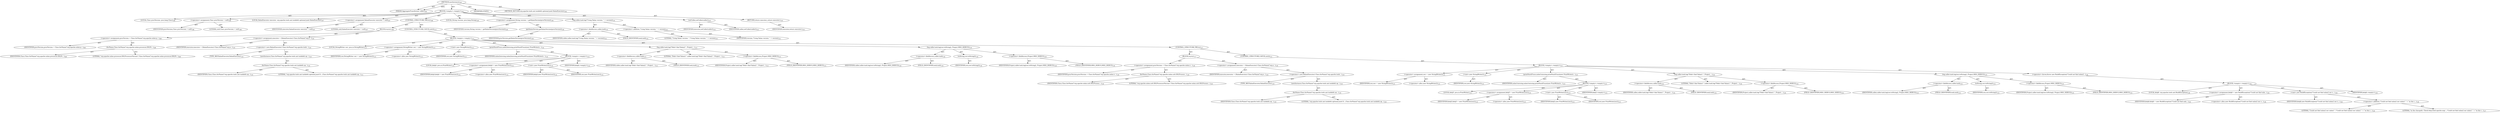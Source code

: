 digraph "newInstance" {  
"111669149699" [label = <(METHOD,newInstance)<SUB>105</SUB>> ]
"115964116996" [label = <(PARAM,AggregateTransformer caller)<SUB>105</SUB>> ]
"25769803785" [label = <(BLOCK,&lt;empty&gt;,&lt;empty&gt;)<SUB>105</SUB>> ]
"94489280516" [label = <(LOCAL,Class procVersion: java.lang.Class)<SUB>106</SUB>> ]
"30064771092" [label = <(&lt;operator&gt;.assignment,Class procVersion = null)<SUB>106</SUB>> ]
"68719476753" [label = <(IDENTIFIER,procVersion,Class procVersion = null)<SUB>106</SUB>> ]
"90194313217" [label = <(LITERAL,null,Class procVersion = null)<SUB>106</SUB>> ]
"94489280517" [label = <(LOCAL,XalanExecutor executor: org.apache.tools.ant.taskdefs.optional.junit.XalanExecutor)<SUB>107</SUB>> ]
"30064771093" [label = <(&lt;operator&gt;.assignment,XalanExecutor executor = null)<SUB>107</SUB>> ]
"68719476754" [label = <(IDENTIFIER,executor,XalanExecutor executor = null)<SUB>107</SUB>> ]
"90194313218" [label = <(LITERAL,null,XalanExecutor executor = null)<SUB>107</SUB>> ]
"47244640258" [label = <(CONTROL_STRUCTURE,TRY,try)<SUB>108</SUB>> ]
"25769803786" [label = <(BLOCK,try,try)<SUB>108</SUB>> ]
"30064771094" [label = <(&lt;operator&gt;.assignment,procVersion = Class.forName(&quot;org.apache.xalan.p...)<SUB>109</SUB>> ]
"68719476755" [label = <(IDENTIFIER,procVersion,procVersion = Class.forName(&quot;org.apache.xalan.p...)<SUB>109</SUB>> ]
"30064771095" [label = <(forName,Class.forName(&quot;org.apache.xalan.processor.XSLPr...)<SUB>109</SUB>> ]
"68719476756" [label = <(IDENTIFIER,Class,Class.forName(&quot;org.apache.xalan.processor.XSLPr...)<SUB>109</SUB>> ]
"90194313219" [label = <(LITERAL,&quot;org.apache.xalan.processor.XSLProcessorVersion&quot;,Class.forName(&quot;org.apache.xalan.processor.XSLPr...)<SUB>109</SUB>> ]
"30064771096" [label = <(&lt;operator&gt;.assignment,executor = (XalanExecutor) Class.forName(&quot;org.a...)<SUB>110</SUB>> ]
"68719476757" [label = <(IDENTIFIER,executor,executor = (XalanExecutor) Class.forName(&quot;org.a...)<SUB>110</SUB>> ]
"30064771097" [label = <(&lt;operator&gt;.cast,(XalanExecutor) Class.forName(&quot;org.apache.tools...)<SUB>110</SUB>> ]
"180388626432" [label = <(TYPE_REF,XalanExecutor,XalanExecutor)<SUB>110</SUB>> ]
"30064771098" [label = <(newInstance,Class.forName(&quot;org.apache.tools.ant.taskdefs.op...)<SUB>110</SUB>> ]
"30064771099" [label = <(forName,Class.forName(&quot;org.apache.tools.ant.taskdefs.op...)<SUB>110</SUB>> ]
"68719476758" [label = <(IDENTIFIER,Class,Class.forName(&quot;org.apache.tools.ant.taskdefs.op...)<SUB>110</SUB>> ]
"90194313220" [label = <(LITERAL,&quot;org.apache.tools.ant.taskdefs.optional.junit.X...,Class.forName(&quot;org.apache.tools.ant.taskdefs.op...)<SUB>111</SUB>> ]
"47244640259" [label = <(CONTROL_STRUCTURE,CATCH,catch)<SUB>112</SUB>> ]
"25769803787" [label = <(BLOCK,&lt;empty&gt;,&lt;empty&gt;)<SUB>112</SUB>> ]
"94489280518" [label = <(LOCAL,StringWriter swr: java.io.StringWriter)<SUB>113</SUB>> ]
"30064771100" [label = <(&lt;operator&gt;.assignment,StringWriter swr = new StringWriter())<SUB>113</SUB>> ]
"68719476759" [label = <(IDENTIFIER,swr,StringWriter swr = new StringWriter())<SUB>113</SUB>> ]
"30064771101" [label = <(&lt;operator&gt;.alloc,new StringWriter())<SUB>113</SUB>> ]
"30064771102" [label = <(&lt;init&gt;,new StringWriter())<SUB>113</SUB>> ]
"68719476760" [label = <(IDENTIFIER,swr,new StringWriter())<SUB>113</SUB>> ]
"30064771103" [label = <(printStackTrace,xalan2missing.printStackTrace(new PrintWriter(s...)<SUB>114</SUB>> ]
"68719476761" [label = <(IDENTIFIER,xalan2missing,xalan2missing.printStackTrace(new PrintWriter(s...)<SUB>114</SUB>> ]
"25769803788" [label = <(BLOCK,&lt;empty&gt;,&lt;empty&gt;)<SUB>114</SUB>> ]
"94489280519" [label = <(LOCAL,$obj4: java.io.PrintWriter)<SUB>114</SUB>> ]
"30064771104" [label = <(&lt;operator&gt;.assignment,$obj4 = new PrintWriter(swr))<SUB>114</SUB>> ]
"68719476762" [label = <(IDENTIFIER,$obj4,$obj4 = new PrintWriter(swr))<SUB>114</SUB>> ]
"30064771105" [label = <(&lt;operator&gt;.alloc,new PrintWriter(swr))<SUB>114</SUB>> ]
"30064771106" [label = <(&lt;init&gt;,new PrintWriter(swr))<SUB>114</SUB>> ]
"68719476763" [label = <(IDENTIFIER,$obj4,new PrintWriter(swr))<SUB>114</SUB>> ]
"68719476764" [label = <(IDENTIFIER,swr,new PrintWriter(swr))<SUB>114</SUB>> ]
"68719476765" [label = <(IDENTIFIER,$obj4,&lt;empty&gt;)<SUB>114</SUB>> ]
"30064771107" [label = <(log,caller.task.log(&quot;Didn't find Xalan2.&quot;, Project....)<SUB>115</SUB>> ]
"30064771108" [label = <(&lt;operator&gt;.fieldAccess,caller.task)<SUB>115</SUB>> ]
"68719476766" [label = <(IDENTIFIER,caller,caller.task.log(&quot;Didn't find Xalan2.&quot;, Project....)<SUB>115</SUB>> ]
"55834574854" [label = <(FIELD_IDENTIFIER,task,task)<SUB>115</SUB>> ]
"90194313221" [label = <(LITERAL,&quot;Didn't find Xalan2.&quot;,caller.task.log(&quot;Didn't find Xalan2.&quot;, Project....)<SUB>115</SUB>> ]
"30064771109" [label = <(&lt;operator&gt;.fieldAccess,Project.MSG_DEBUG)<SUB>115</SUB>> ]
"68719476767" [label = <(IDENTIFIER,Project,caller.task.log(&quot;Didn't find Xalan2.&quot;, Project....)<SUB>115</SUB>> ]
"55834574855" [label = <(FIELD_IDENTIFIER,MSG_DEBUG,MSG_DEBUG)<SUB>115</SUB>> ]
"30064771110" [label = <(log,caller.task.log(swr.toString(), Project.MSG_DEBUG))<SUB>116</SUB>> ]
"30064771111" [label = <(&lt;operator&gt;.fieldAccess,caller.task)<SUB>116</SUB>> ]
"68719476768" [label = <(IDENTIFIER,caller,caller.task.log(swr.toString(), Project.MSG_DEBUG))<SUB>116</SUB>> ]
"55834574856" [label = <(FIELD_IDENTIFIER,task,task)<SUB>116</SUB>> ]
"30064771112" [label = <(toString,swr.toString())<SUB>116</SUB>> ]
"68719476769" [label = <(IDENTIFIER,swr,swr.toString())<SUB>116</SUB>> ]
"30064771113" [label = <(&lt;operator&gt;.fieldAccess,Project.MSG_DEBUG)<SUB>116</SUB>> ]
"68719476770" [label = <(IDENTIFIER,Project,caller.task.log(swr.toString(), Project.MSG_DEBUG))<SUB>116</SUB>> ]
"55834574857" [label = <(FIELD_IDENTIFIER,MSG_DEBUG,MSG_DEBUG)<SUB>116</SUB>> ]
"47244640260" [label = <(CONTROL_STRUCTURE,TRY,try)<SUB>117</SUB>> ]
"25769803789" [label = <(BLOCK,try,try)<SUB>117</SUB>> ]
"30064771114" [label = <(&lt;operator&gt;.assignment,procVersion = Class.forName(&quot;org.apache.xalan.x...)<SUB>118</SUB>> ]
"68719476771" [label = <(IDENTIFIER,procVersion,procVersion = Class.forName(&quot;org.apache.xalan.x...)<SUB>118</SUB>> ]
"30064771115" [label = <(forName,Class.forName(&quot;org.apache.xalan.xslt.XSLProcess...)<SUB>118</SUB>> ]
"68719476772" [label = <(IDENTIFIER,Class,Class.forName(&quot;org.apache.xalan.xslt.XSLProcess...)<SUB>118</SUB>> ]
"90194313222" [label = <(LITERAL,&quot;org.apache.xalan.xslt.XSLProcessorVersion&quot;,Class.forName(&quot;org.apache.xalan.xslt.XSLProcess...)<SUB>118</SUB>> ]
"30064771116" [label = <(&lt;operator&gt;.assignment,executor = (XalanExecutor) Class.forName(&quot;org.a...)<SUB>119</SUB>> ]
"68719476773" [label = <(IDENTIFIER,executor,executor = (XalanExecutor) Class.forName(&quot;org.a...)<SUB>119</SUB>> ]
"30064771117" [label = <(&lt;operator&gt;.cast,(XalanExecutor) Class.forName(&quot;org.apache.tools...)<SUB>119</SUB>> ]
"180388626433" [label = <(TYPE_REF,XalanExecutor,XalanExecutor)<SUB>119</SUB>> ]
"30064771118" [label = <(newInstance,Class.forName(&quot;org.apache.tools.ant.taskdefs.op...)<SUB>119</SUB>> ]
"30064771119" [label = <(forName,Class.forName(&quot;org.apache.tools.ant.taskdefs.op...)<SUB>119</SUB>> ]
"68719476774" [label = <(IDENTIFIER,Class,Class.forName(&quot;org.apache.tools.ant.taskdefs.op...)<SUB>119</SUB>> ]
"90194313223" [label = <(LITERAL,&quot;org.apache.tools.ant.taskdefs.optional.junit.X...,Class.forName(&quot;org.apache.tools.ant.taskdefs.op...)<SUB>120</SUB>> ]
"47244640261" [label = <(CONTROL_STRUCTURE,CATCH,catch)<SUB>121</SUB>> ]
"25769803790" [label = <(BLOCK,&lt;empty&gt;,&lt;empty&gt;)<SUB>121</SUB>> ]
"30064771120" [label = <(&lt;operator&gt;.assignment,swr = new StringWriter())<SUB>122</SUB>> ]
"68719476775" [label = <(IDENTIFIER,swr,swr = new StringWriter())<SUB>122</SUB>> ]
"30064771121" [label = <(&lt;operator&gt;.alloc,new StringWriter())<SUB>122</SUB>> ]
"30064771122" [label = <(&lt;init&gt;,new StringWriter())<SUB>122</SUB>> ]
"68719476776" [label = <(IDENTIFIER,swr,new StringWriter())<SUB>122</SUB>> ]
"30064771123" [label = <(printStackTrace,xalan1missing.printStackTrace(new PrintWriter(s...)<SUB>123</SUB>> ]
"68719476777" [label = <(IDENTIFIER,xalan1missing,xalan1missing.printStackTrace(new PrintWriter(s...)<SUB>123</SUB>> ]
"25769803791" [label = <(BLOCK,&lt;empty&gt;,&lt;empty&gt;)<SUB>123</SUB>> ]
"94489280520" [label = <(LOCAL,$obj5: java.io.PrintWriter)<SUB>123</SUB>> ]
"30064771124" [label = <(&lt;operator&gt;.assignment,$obj5 = new PrintWriter(swr))<SUB>123</SUB>> ]
"68719476778" [label = <(IDENTIFIER,$obj5,$obj5 = new PrintWriter(swr))<SUB>123</SUB>> ]
"30064771125" [label = <(&lt;operator&gt;.alloc,new PrintWriter(swr))<SUB>123</SUB>> ]
"30064771126" [label = <(&lt;init&gt;,new PrintWriter(swr))<SUB>123</SUB>> ]
"68719476779" [label = <(IDENTIFIER,$obj5,new PrintWriter(swr))<SUB>123</SUB>> ]
"68719476780" [label = <(IDENTIFIER,swr,new PrintWriter(swr))<SUB>123</SUB>> ]
"68719476781" [label = <(IDENTIFIER,$obj5,&lt;empty&gt;)<SUB>123</SUB>> ]
"30064771127" [label = <(log,caller.task.log(&quot;Didn't find Xalan1.&quot;, Project....)<SUB>124</SUB>> ]
"30064771128" [label = <(&lt;operator&gt;.fieldAccess,caller.task)<SUB>124</SUB>> ]
"68719476782" [label = <(IDENTIFIER,caller,caller.task.log(&quot;Didn't find Xalan1.&quot;, Project....)<SUB>124</SUB>> ]
"55834574858" [label = <(FIELD_IDENTIFIER,task,task)<SUB>124</SUB>> ]
"90194313224" [label = <(LITERAL,&quot;Didn't find Xalan1.&quot;,caller.task.log(&quot;Didn't find Xalan1.&quot;, Project....)<SUB>124</SUB>> ]
"30064771129" [label = <(&lt;operator&gt;.fieldAccess,Project.MSG_DEBUG)<SUB>124</SUB>> ]
"68719476783" [label = <(IDENTIFIER,Project,caller.task.log(&quot;Didn't find Xalan1.&quot;, Project....)<SUB>124</SUB>> ]
"55834574859" [label = <(FIELD_IDENTIFIER,MSG_DEBUG,MSG_DEBUG)<SUB>124</SUB>> ]
"30064771130" [label = <(log,caller.task.log(swr.toString(), Project.MSG_DEBUG))<SUB>125</SUB>> ]
"30064771131" [label = <(&lt;operator&gt;.fieldAccess,caller.task)<SUB>125</SUB>> ]
"68719476784" [label = <(IDENTIFIER,caller,caller.task.log(swr.toString(), Project.MSG_DEBUG))<SUB>125</SUB>> ]
"55834574860" [label = <(FIELD_IDENTIFIER,task,task)<SUB>125</SUB>> ]
"30064771132" [label = <(toString,swr.toString())<SUB>125</SUB>> ]
"68719476785" [label = <(IDENTIFIER,swr,swr.toString())<SUB>125</SUB>> ]
"30064771133" [label = <(&lt;operator&gt;.fieldAccess,Project.MSG_DEBUG)<SUB>125</SUB>> ]
"68719476786" [label = <(IDENTIFIER,Project,caller.task.log(swr.toString(), Project.MSG_DEBUG))<SUB>125</SUB>> ]
"55834574861" [label = <(FIELD_IDENTIFIER,MSG_DEBUG,MSG_DEBUG)<SUB>125</SUB>> ]
"30064771134" [label = <(&lt;operator&gt;.throw,throw new BuildException(&quot;Could not find xalan2...)<SUB>126</SUB>> ]
"25769803792" [label = <(BLOCK,&lt;empty&gt;,&lt;empty&gt;)<SUB>126</SUB>> ]
"94489280521" [label = <(LOCAL,$obj6: org.apache.tools.ant.BuildException)<SUB>126</SUB>> ]
"30064771135" [label = <(&lt;operator&gt;.assignment,$obj6 = new BuildException(&quot;Could not find xala...)<SUB>126</SUB>> ]
"68719476787" [label = <(IDENTIFIER,$obj6,$obj6 = new BuildException(&quot;Could not find xala...)<SUB>126</SUB>> ]
"30064771136" [label = <(&lt;operator&gt;.alloc,new BuildException(&quot;Could not find xalan2 nor x...)<SUB>126</SUB>> ]
"30064771137" [label = <(&lt;init&gt;,new BuildException(&quot;Could not find xalan2 nor x...)<SUB>126</SUB>> ]
"68719476788" [label = <(IDENTIFIER,$obj6,new BuildException(&quot;Could not find xalan2 nor x...)<SUB>126</SUB>> ]
"30064771138" [label = <(&lt;operator&gt;.addition,&quot;Could not find xalan2 nor xalan1 &quot; + &quot;in the c...)<SUB>126</SUB>> ]
"90194313225" [label = <(LITERAL,&quot;Could not find xalan2 nor xalan1 &quot;,&quot;Could not find xalan2 nor xalan1 &quot; + &quot;in the c...)<SUB>126</SUB>> ]
"90194313226" [label = <(LITERAL,&quot;in the classpath. Check http://xml.apache.org/...,&quot;Could not find xalan2 nor xalan1 &quot; + &quot;in the c...)<SUB>127</SUB>> ]
"68719476789" [label = <(IDENTIFIER,$obj6,&lt;empty&gt;)<SUB>126</SUB>> ]
"94489280522" [label = <(LOCAL,String version: java.lang.String)<SUB>130</SUB>> ]
"30064771139" [label = <(&lt;operator&gt;.assignment,String version = getXalanVersion(procVersion))<SUB>130</SUB>> ]
"68719476790" [label = <(IDENTIFIER,version,String version = getXalanVersion(procVersion))<SUB>130</SUB>> ]
"30064771140" [label = <(getXalanVersion,getXalanVersion(procVersion))<SUB>130</SUB>> ]
"68719476791" [label = <(IDENTIFIER,procVersion,getXalanVersion(procVersion))<SUB>130</SUB>> ]
"30064771141" [label = <(log,caller.task.log(&quot;Using Xalan version: &quot; + version))<SUB>131</SUB>> ]
"30064771142" [label = <(&lt;operator&gt;.fieldAccess,caller.task)<SUB>131</SUB>> ]
"68719476792" [label = <(IDENTIFIER,caller,caller.task.log(&quot;Using Xalan version: &quot; + version))<SUB>131</SUB>> ]
"55834574862" [label = <(FIELD_IDENTIFIER,task,task)<SUB>131</SUB>> ]
"30064771143" [label = <(&lt;operator&gt;.addition,&quot;Using Xalan version: &quot; + version)<SUB>131</SUB>> ]
"90194313227" [label = <(LITERAL,&quot;Using Xalan version: &quot;,&quot;Using Xalan version: &quot; + version)<SUB>131</SUB>> ]
"68719476793" [label = <(IDENTIFIER,version,&quot;Using Xalan version: &quot; + version)<SUB>131</SUB>> ]
"30064771144" [label = <(setCaller,setCaller(caller))<SUB>132</SUB>> ]
"68719476794" [label = <(IDENTIFIER,executor,setCaller(caller))<SUB>132</SUB>> ]
"68719476795" [label = <(IDENTIFIER,caller,setCaller(caller))<SUB>132</SUB>> ]
"146028888066" [label = <(RETURN,return executor;,return executor;)<SUB>133</SUB>> ]
"68719476796" [label = <(IDENTIFIER,executor,return executor;)<SUB>133</SUB>> ]
"133143986183" [label = <(MODIFIER,STATIC)> ]
"128849018883" [label = <(METHOD_RETURN,org.apache.tools.ant.taskdefs.optional.junit.XalanExecutor)<SUB>105</SUB>> ]
  "111669149699" -> "115964116996"  [ label = "AST: "] 
  "111669149699" -> "25769803785"  [ label = "AST: "] 
  "111669149699" -> "133143986183"  [ label = "AST: "] 
  "111669149699" -> "128849018883"  [ label = "AST: "] 
  "25769803785" -> "94489280516"  [ label = "AST: "] 
  "25769803785" -> "30064771092"  [ label = "AST: "] 
  "25769803785" -> "94489280517"  [ label = "AST: "] 
  "25769803785" -> "30064771093"  [ label = "AST: "] 
  "25769803785" -> "47244640258"  [ label = "AST: "] 
  "25769803785" -> "94489280522"  [ label = "AST: "] 
  "25769803785" -> "30064771139"  [ label = "AST: "] 
  "25769803785" -> "30064771141"  [ label = "AST: "] 
  "25769803785" -> "30064771144"  [ label = "AST: "] 
  "25769803785" -> "146028888066"  [ label = "AST: "] 
  "30064771092" -> "68719476753"  [ label = "AST: "] 
  "30064771092" -> "90194313217"  [ label = "AST: "] 
  "30064771093" -> "68719476754"  [ label = "AST: "] 
  "30064771093" -> "90194313218"  [ label = "AST: "] 
  "47244640258" -> "25769803786"  [ label = "AST: "] 
  "47244640258" -> "47244640259"  [ label = "AST: "] 
  "25769803786" -> "30064771094"  [ label = "AST: "] 
  "25769803786" -> "30064771096"  [ label = "AST: "] 
  "30064771094" -> "68719476755"  [ label = "AST: "] 
  "30064771094" -> "30064771095"  [ label = "AST: "] 
  "30064771095" -> "68719476756"  [ label = "AST: "] 
  "30064771095" -> "90194313219"  [ label = "AST: "] 
  "30064771096" -> "68719476757"  [ label = "AST: "] 
  "30064771096" -> "30064771097"  [ label = "AST: "] 
  "30064771097" -> "180388626432"  [ label = "AST: "] 
  "30064771097" -> "30064771098"  [ label = "AST: "] 
  "30064771098" -> "30064771099"  [ label = "AST: "] 
  "30064771099" -> "68719476758"  [ label = "AST: "] 
  "30064771099" -> "90194313220"  [ label = "AST: "] 
  "47244640259" -> "25769803787"  [ label = "AST: "] 
  "25769803787" -> "94489280518"  [ label = "AST: "] 
  "25769803787" -> "30064771100"  [ label = "AST: "] 
  "25769803787" -> "30064771102"  [ label = "AST: "] 
  "25769803787" -> "30064771103"  [ label = "AST: "] 
  "25769803787" -> "30064771107"  [ label = "AST: "] 
  "25769803787" -> "30064771110"  [ label = "AST: "] 
  "25769803787" -> "47244640260"  [ label = "AST: "] 
  "30064771100" -> "68719476759"  [ label = "AST: "] 
  "30064771100" -> "30064771101"  [ label = "AST: "] 
  "30064771102" -> "68719476760"  [ label = "AST: "] 
  "30064771103" -> "68719476761"  [ label = "AST: "] 
  "30064771103" -> "25769803788"  [ label = "AST: "] 
  "25769803788" -> "94489280519"  [ label = "AST: "] 
  "25769803788" -> "30064771104"  [ label = "AST: "] 
  "25769803788" -> "30064771106"  [ label = "AST: "] 
  "25769803788" -> "68719476765"  [ label = "AST: "] 
  "30064771104" -> "68719476762"  [ label = "AST: "] 
  "30064771104" -> "30064771105"  [ label = "AST: "] 
  "30064771106" -> "68719476763"  [ label = "AST: "] 
  "30064771106" -> "68719476764"  [ label = "AST: "] 
  "30064771107" -> "30064771108"  [ label = "AST: "] 
  "30064771107" -> "90194313221"  [ label = "AST: "] 
  "30064771107" -> "30064771109"  [ label = "AST: "] 
  "30064771108" -> "68719476766"  [ label = "AST: "] 
  "30064771108" -> "55834574854"  [ label = "AST: "] 
  "30064771109" -> "68719476767"  [ label = "AST: "] 
  "30064771109" -> "55834574855"  [ label = "AST: "] 
  "30064771110" -> "30064771111"  [ label = "AST: "] 
  "30064771110" -> "30064771112"  [ label = "AST: "] 
  "30064771110" -> "30064771113"  [ label = "AST: "] 
  "30064771111" -> "68719476768"  [ label = "AST: "] 
  "30064771111" -> "55834574856"  [ label = "AST: "] 
  "30064771112" -> "68719476769"  [ label = "AST: "] 
  "30064771113" -> "68719476770"  [ label = "AST: "] 
  "30064771113" -> "55834574857"  [ label = "AST: "] 
  "47244640260" -> "25769803789"  [ label = "AST: "] 
  "47244640260" -> "47244640261"  [ label = "AST: "] 
  "25769803789" -> "30064771114"  [ label = "AST: "] 
  "25769803789" -> "30064771116"  [ label = "AST: "] 
  "30064771114" -> "68719476771"  [ label = "AST: "] 
  "30064771114" -> "30064771115"  [ label = "AST: "] 
  "30064771115" -> "68719476772"  [ label = "AST: "] 
  "30064771115" -> "90194313222"  [ label = "AST: "] 
  "30064771116" -> "68719476773"  [ label = "AST: "] 
  "30064771116" -> "30064771117"  [ label = "AST: "] 
  "30064771117" -> "180388626433"  [ label = "AST: "] 
  "30064771117" -> "30064771118"  [ label = "AST: "] 
  "30064771118" -> "30064771119"  [ label = "AST: "] 
  "30064771119" -> "68719476774"  [ label = "AST: "] 
  "30064771119" -> "90194313223"  [ label = "AST: "] 
  "47244640261" -> "25769803790"  [ label = "AST: "] 
  "25769803790" -> "30064771120"  [ label = "AST: "] 
  "25769803790" -> "30064771122"  [ label = "AST: "] 
  "25769803790" -> "30064771123"  [ label = "AST: "] 
  "25769803790" -> "30064771127"  [ label = "AST: "] 
  "25769803790" -> "30064771130"  [ label = "AST: "] 
  "25769803790" -> "30064771134"  [ label = "AST: "] 
  "30064771120" -> "68719476775"  [ label = "AST: "] 
  "30064771120" -> "30064771121"  [ label = "AST: "] 
  "30064771122" -> "68719476776"  [ label = "AST: "] 
  "30064771123" -> "68719476777"  [ label = "AST: "] 
  "30064771123" -> "25769803791"  [ label = "AST: "] 
  "25769803791" -> "94489280520"  [ label = "AST: "] 
  "25769803791" -> "30064771124"  [ label = "AST: "] 
  "25769803791" -> "30064771126"  [ label = "AST: "] 
  "25769803791" -> "68719476781"  [ label = "AST: "] 
  "30064771124" -> "68719476778"  [ label = "AST: "] 
  "30064771124" -> "30064771125"  [ label = "AST: "] 
  "30064771126" -> "68719476779"  [ label = "AST: "] 
  "30064771126" -> "68719476780"  [ label = "AST: "] 
  "30064771127" -> "30064771128"  [ label = "AST: "] 
  "30064771127" -> "90194313224"  [ label = "AST: "] 
  "30064771127" -> "30064771129"  [ label = "AST: "] 
  "30064771128" -> "68719476782"  [ label = "AST: "] 
  "30064771128" -> "55834574858"  [ label = "AST: "] 
  "30064771129" -> "68719476783"  [ label = "AST: "] 
  "30064771129" -> "55834574859"  [ label = "AST: "] 
  "30064771130" -> "30064771131"  [ label = "AST: "] 
  "30064771130" -> "30064771132"  [ label = "AST: "] 
  "30064771130" -> "30064771133"  [ label = "AST: "] 
  "30064771131" -> "68719476784"  [ label = "AST: "] 
  "30064771131" -> "55834574860"  [ label = "AST: "] 
  "30064771132" -> "68719476785"  [ label = "AST: "] 
  "30064771133" -> "68719476786"  [ label = "AST: "] 
  "30064771133" -> "55834574861"  [ label = "AST: "] 
  "30064771134" -> "25769803792"  [ label = "AST: "] 
  "25769803792" -> "94489280521"  [ label = "AST: "] 
  "25769803792" -> "30064771135"  [ label = "AST: "] 
  "25769803792" -> "30064771137"  [ label = "AST: "] 
  "25769803792" -> "68719476789"  [ label = "AST: "] 
  "30064771135" -> "68719476787"  [ label = "AST: "] 
  "30064771135" -> "30064771136"  [ label = "AST: "] 
  "30064771137" -> "68719476788"  [ label = "AST: "] 
  "30064771137" -> "30064771138"  [ label = "AST: "] 
  "30064771138" -> "90194313225"  [ label = "AST: "] 
  "30064771138" -> "90194313226"  [ label = "AST: "] 
  "30064771139" -> "68719476790"  [ label = "AST: "] 
  "30064771139" -> "30064771140"  [ label = "AST: "] 
  "30064771140" -> "68719476791"  [ label = "AST: "] 
  "30064771141" -> "30064771142"  [ label = "AST: "] 
  "30064771141" -> "30064771143"  [ label = "AST: "] 
  "30064771142" -> "68719476792"  [ label = "AST: "] 
  "30064771142" -> "55834574862"  [ label = "AST: "] 
  "30064771143" -> "90194313227"  [ label = "AST: "] 
  "30064771143" -> "68719476793"  [ label = "AST: "] 
  "30064771144" -> "68719476794"  [ label = "AST: "] 
  "30064771144" -> "68719476795"  [ label = "AST: "] 
  "146028888066" -> "68719476796"  [ label = "AST: "] 
  "111669149699" -> "115964116996"  [ label = "DDG: "] 
}
